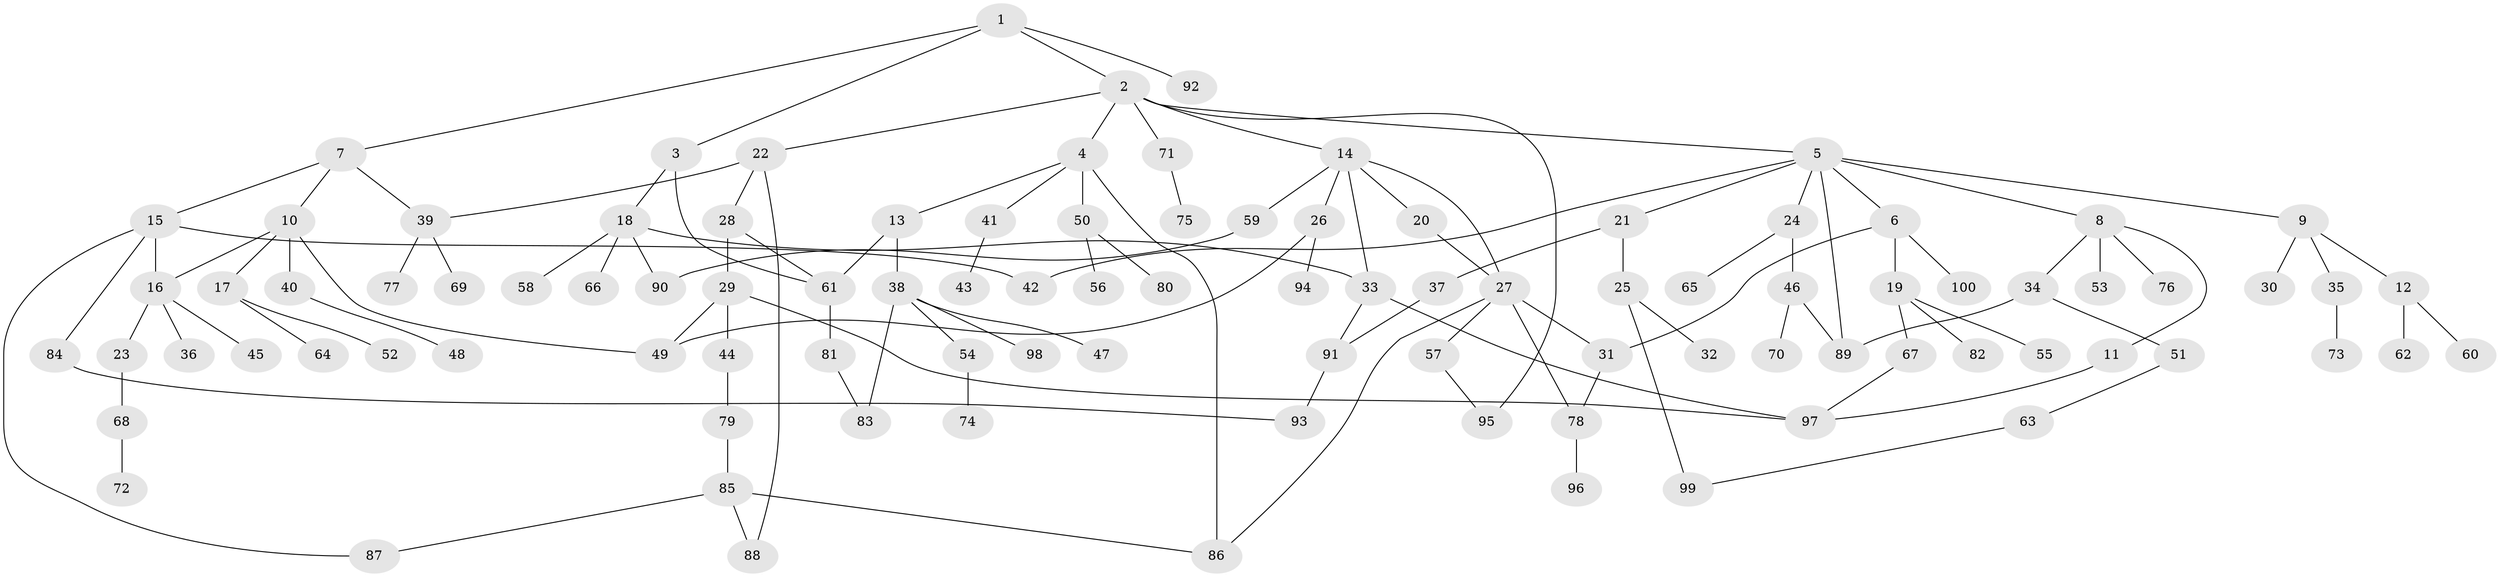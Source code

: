 // Generated by graph-tools (version 1.1) at 2025/11/02/21/25 10:11:06]
// undirected, 100 vertices, 125 edges
graph export_dot {
graph [start="1"]
  node [color=gray90,style=filled];
  1;
  2;
  3;
  4;
  5;
  6;
  7;
  8;
  9;
  10;
  11;
  12;
  13;
  14;
  15;
  16;
  17;
  18;
  19;
  20;
  21;
  22;
  23;
  24;
  25;
  26;
  27;
  28;
  29;
  30;
  31;
  32;
  33;
  34;
  35;
  36;
  37;
  38;
  39;
  40;
  41;
  42;
  43;
  44;
  45;
  46;
  47;
  48;
  49;
  50;
  51;
  52;
  53;
  54;
  55;
  56;
  57;
  58;
  59;
  60;
  61;
  62;
  63;
  64;
  65;
  66;
  67;
  68;
  69;
  70;
  71;
  72;
  73;
  74;
  75;
  76;
  77;
  78;
  79;
  80;
  81;
  82;
  83;
  84;
  85;
  86;
  87;
  88;
  89;
  90;
  91;
  92;
  93;
  94;
  95;
  96;
  97;
  98;
  99;
  100;
  1 -- 2;
  1 -- 3;
  1 -- 7;
  1 -- 92;
  2 -- 4;
  2 -- 5;
  2 -- 14;
  2 -- 22;
  2 -- 71;
  2 -- 95;
  3 -- 18;
  3 -- 61;
  4 -- 13;
  4 -- 41;
  4 -- 50;
  4 -- 86;
  5 -- 6;
  5 -- 8;
  5 -- 9;
  5 -- 21;
  5 -- 24;
  5 -- 42;
  5 -- 89;
  6 -- 19;
  6 -- 31;
  6 -- 100;
  7 -- 10;
  7 -- 15;
  7 -- 39;
  8 -- 11;
  8 -- 34;
  8 -- 53;
  8 -- 76;
  9 -- 12;
  9 -- 30;
  9 -- 35;
  10 -- 16;
  10 -- 17;
  10 -- 40;
  10 -- 49;
  11 -- 97;
  12 -- 60;
  12 -- 62;
  13 -- 38;
  13 -- 61;
  14 -- 20;
  14 -- 26;
  14 -- 27;
  14 -- 33;
  14 -- 59;
  15 -- 84;
  15 -- 87;
  15 -- 16;
  15 -- 42;
  16 -- 23;
  16 -- 36;
  16 -- 45;
  17 -- 52;
  17 -- 64;
  18 -- 58;
  18 -- 66;
  18 -- 90;
  18 -- 33;
  19 -- 55;
  19 -- 67;
  19 -- 82;
  20 -- 27;
  21 -- 25;
  21 -- 37;
  22 -- 28;
  22 -- 88;
  22 -- 39;
  23 -- 68;
  24 -- 46;
  24 -- 65;
  25 -- 32;
  25 -- 99;
  26 -- 94;
  26 -- 49;
  27 -- 57;
  27 -- 78;
  27 -- 86;
  27 -- 31;
  28 -- 29;
  28 -- 61;
  29 -- 44;
  29 -- 49;
  29 -- 97;
  31 -- 78;
  33 -- 97;
  33 -- 91;
  34 -- 51;
  34 -- 89;
  35 -- 73;
  37 -- 91;
  38 -- 47;
  38 -- 54;
  38 -- 83;
  38 -- 98;
  39 -- 69;
  39 -- 77;
  40 -- 48;
  41 -- 43;
  44 -- 79;
  46 -- 70;
  46 -- 89;
  50 -- 56;
  50 -- 80;
  51 -- 63;
  54 -- 74;
  57 -- 95;
  59 -- 90;
  61 -- 81;
  63 -- 99;
  67 -- 97;
  68 -- 72;
  71 -- 75;
  78 -- 96;
  79 -- 85;
  81 -- 83;
  84 -- 93;
  85 -- 86;
  85 -- 87;
  85 -- 88;
  91 -- 93;
}

